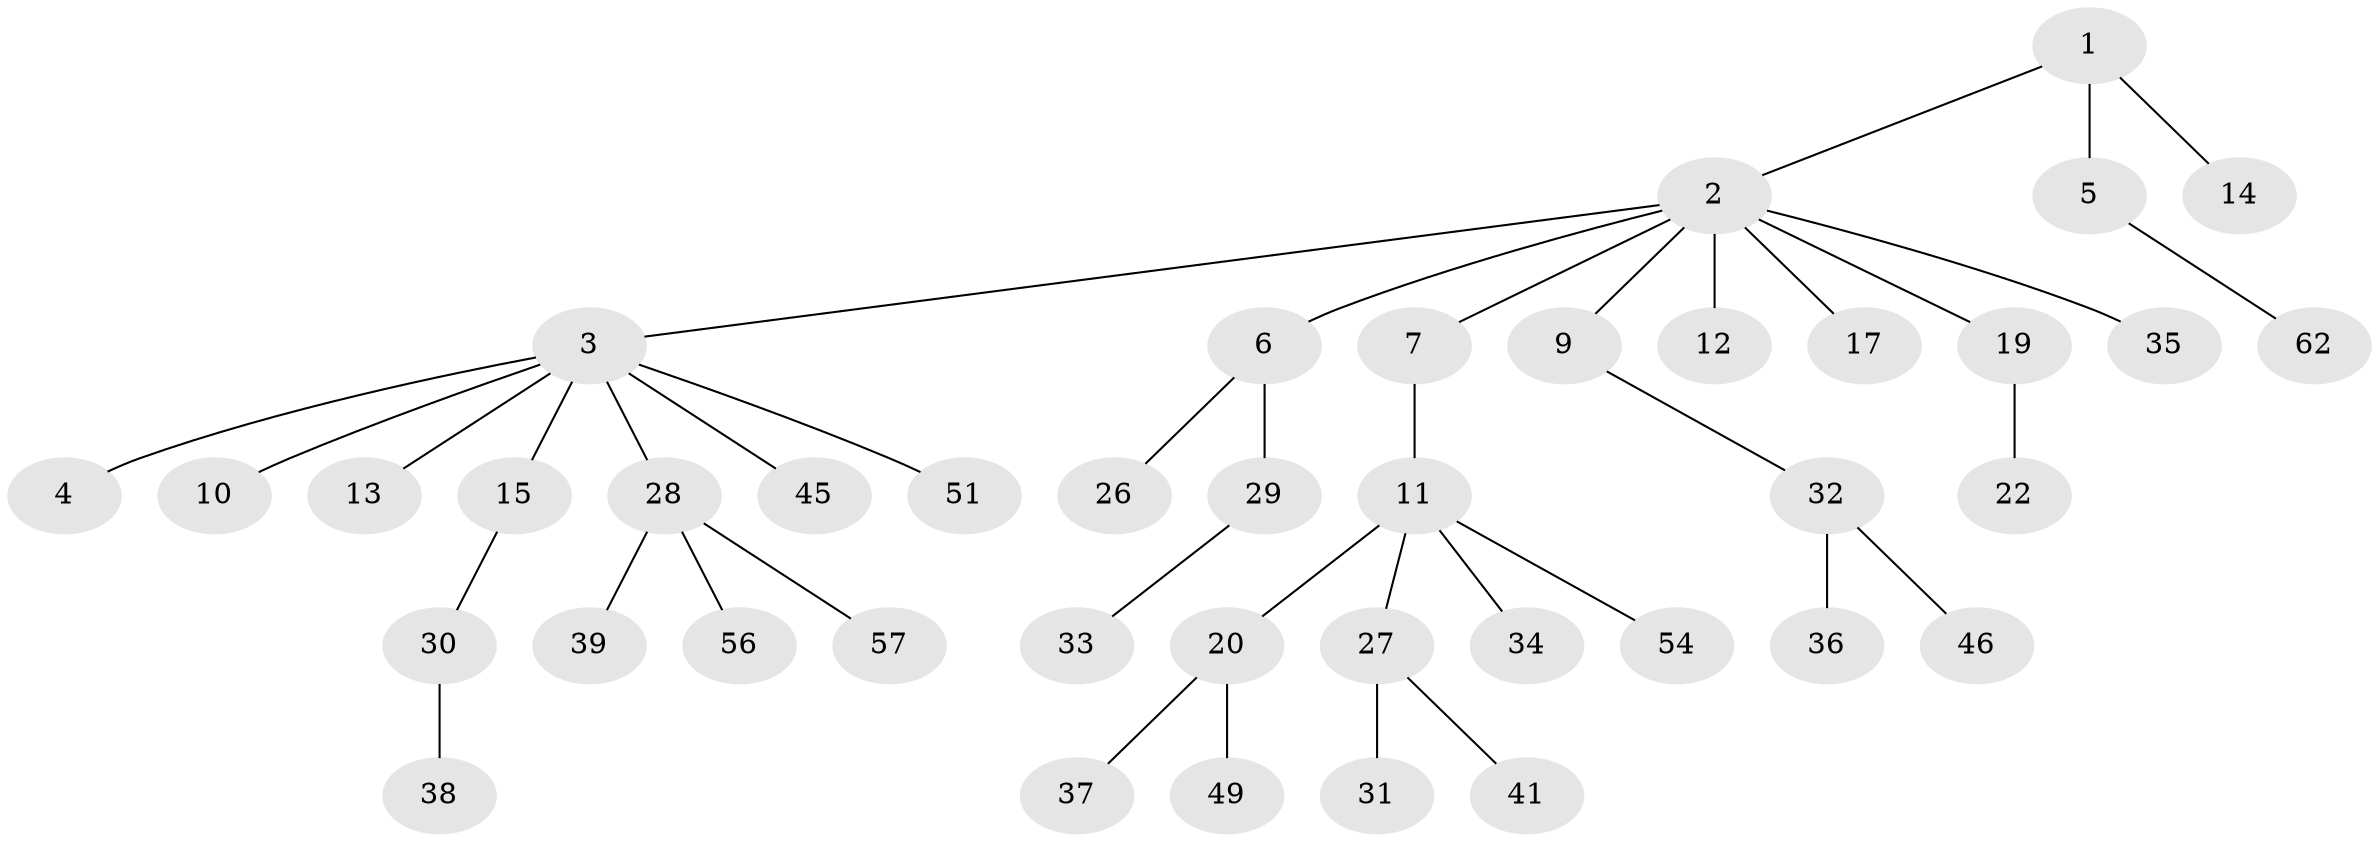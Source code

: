 // original degree distribution, {3: 0.1774193548387097, 7: 0.03225806451612903, 1: 0.5, 2: 0.22580645161290322, 4: 0.06451612903225806}
// Generated by graph-tools (version 1.1) at 2025/42/03/06/25 10:42:06]
// undirected, 41 vertices, 40 edges
graph export_dot {
graph [start="1"]
  node [color=gray90,style=filled];
  1 [super="+8"];
  2 [super="+16"];
  3 [super="+23"];
  4;
  5 [super="+52"];
  6 [super="+18"];
  7 [super="+53"];
  9 [super="+59"];
  10;
  11 [super="+25"];
  12 [super="+24"];
  13;
  14;
  15 [super="+47"];
  17;
  19;
  20 [super="+21"];
  22 [super="+48"];
  26 [super="+55"];
  27 [super="+60"];
  28 [super="+43"];
  29;
  30 [super="+42"];
  31;
  32 [super="+44"];
  33 [super="+61"];
  34;
  35;
  36;
  37;
  38 [super="+40"];
  39 [super="+50"];
  41;
  45 [super="+58"];
  46;
  49;
  51;
  54;
  56;
  57;
  62;
  1 -- 2;
  1 -- 5;
  1 -- 14;
  2 -- 3;
  2 -- 6;
  2 -- 7;
  2 -- 9;
  2 -- 12;
  2 -- 17;
  2 -- 19;
  2 -- 35;
  3 -- 4;
  3 -- 10;
  3 -- 13;
  3 -- 15;
  3 -- 28;
  3 -- 51;
  3 -- 45;
  5 -- 62;
  6 -- 26;
  6 -- 29;
  7 -- 11;
  9 -- 32;
  11 -- 20;
  11 -- 27;
  11 -- 34;
  11 -- 54;
  15 -- 30;
  19 -- 22;
  20 -- 49;
  20 -- 37;
  27 -- 31;
  27 -- 41;
  28 -- 39;
  28 -- 56;
  28 -- 57;
  29 -- 33;
  30 -- 38;
  32 -- 36;
  32 -- 46;
}
